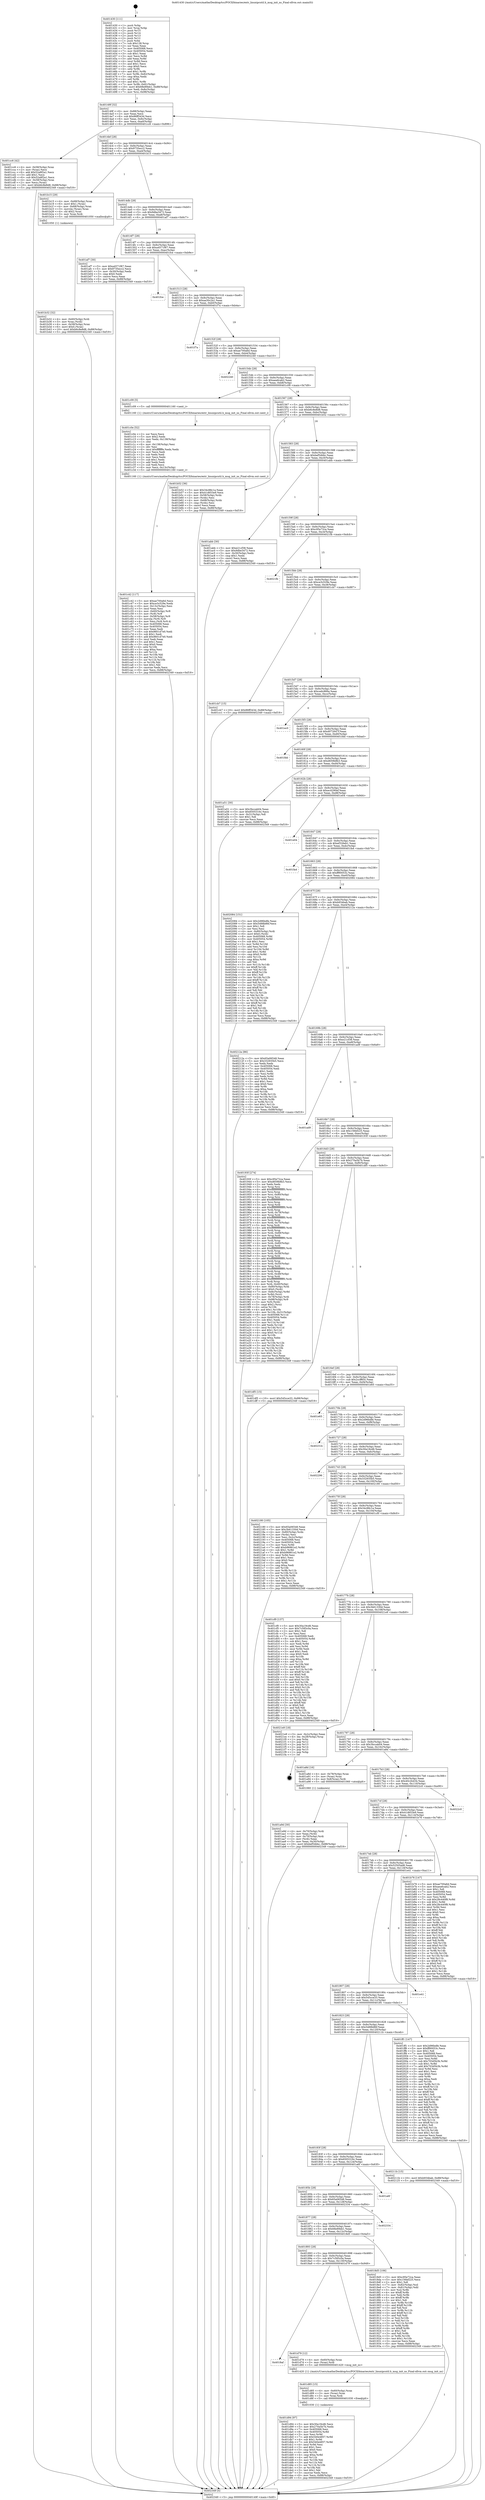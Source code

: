 digraph "0x401430" {
  label = "0x401430 (/mnt/c/Users/mathe/Desktop/tcc/POCII/binaries/extr_linuxipcutil.h_msg_init_ns_Final-ollvm.out::main(0))"
  labelloc = "t"
  node[shape=record]

  Entry [label="",width=0.3,height=0.3,shape=circle,fillcolor=black,style=filled]
  "0x40149f" [label="{
     0x40149f [32]\l
     | [instrs]\l
     &nbsp;&nbsp;0x40149f \<+6\>: mov -0x88(%rbp),%eax\l
     &nbsp;&nbsp;0x4014a5 \<+2\>: mov %eax,%ecx\l
     &nbsp;&nbsp;0x4014a7 \<+6\>: sub $0x86ff343d,%ecx\l
     &nbsp;&nbsp;0x4014ad \<+6\>: mov %eax,-0x9c(%rbp)\l
     &nbsp;&nbsp;0x4014b3 \<+6\>: mov %ecx,-0xa0(%rbp)\l
     &nbsp;&nbsp;0x4014b9 \<+6\>: je 0000000000401cc6 \<main+0x896\>\l
  }"]
  "0x401cc6" [label="{
     0x401cc6 [42]\l
     | [instrs]\l
     &nbsp;&nbsp;0x401cc6 \<+4\>: mov -0x58(%rbp),%rax\l
     &nbsp;&nbsp;0x401cca \<+2\>: mov (%rax),%ecx\l
     &nbsp;&nbsp;0x401ccc \<+6\>: add $0x52a8f2a1,%ecx\l
     &nbsp;&nbsp;0x401cd2 \<+3\>: add $0x1,%ecx\l
     &nbsp;&nbsp;0x401cd5 \<+6\>: sub $0x52a8f2a1,%ecx\l
     &nbsp;&nbsp;0x401cdb \<+4\>: mov -0x58(%rbp),%rax\l
     &nbsp;&nbsp;0x401cdf \<+2\>: mov %ecx,(%rax)\l
     &nbsp;&nbsp;0x401ce1 \<+10\>: movl $0xb6c8e8d8,-0x88(%rbp)\l
     &nbsp;&nbsp;0x401ceb \<+5\>: jmp 0000000000402349 \<main+0xf19\>\l
  }"]
  "0x4014bf" [label="{
     0x4014bf [28]\l
     | [instrs]\l
     &nbsp;&nbsp;0x4014bf \<+5\>: jmp 00000000004014c4 \<main+0x94\>\l
     &nbsp;&nbsp;0x4014c4 \<+6\>: mov -0x9c(%rbp),%eax\l
     &nbsp;&nbsp;0x4014ca \<+5\>: sub $0x9735ecc2,%eax\l
     &nbsp;&nbsp;0x4014cf \<+6\>: mov %eax,-0xa4(%rbp)\l
     &nbsp;&nbsp;0x4014d5 \<+6\>: je 0000000000401b15 \<main+0x6e5\>\l
  }"]
  Exit [label="",width=0.3,height=0.3,shape=circle,fillcolor=black,style=filled,peripheries=2]
  "0x401b15" [label="{
     0x401b15 [29]\l
     | [instrs]\l
     &nbsp;&nbsp;0x401b15 \<+4\>: mov -0x68(%rbp),%rax\l
     &nbsp;&nbsp;0x401b19 \<+6\>: movl $0x1,(%rax)\l
     &nbsp;&nbsp;0x401b1f \<+4\>: mov -0x68(%rbp),%rax\l
     &nbsp;&nbsp;0x401b23 \<+3\>: movslq (%rax),%rax\l
     &nbsp;&nbsp;0x401b26 \<+4\>: shl $0x2,%rax\l
     &nbsp;&nbsp;0x401b2a \<+3\>: mov %rax,%rdi\l
     &nbsp;&nbsp;0x401b2d \<+5\>: call 0000000000401050 \<malloc@plt\>\l
     | [calls]\l
     &nbsp;&nbsp;0x401050 \{1\} (unknown)\l
  }"]
  "0x4014db" [label="{
     0x4014db [28]\l
     | [instrs]\l
     &nbsp;&nbsp;0x4014db \<+5\>: jmp 00000000004014e0 \<main+0xb0\>\l
     &nbsp;&nbsp;0x4014e0 \<+6\>: mov -0x9c(%rbp),%eax\l
     &nbsp;&nbsp;0x4014e6 \<+5\>: sub $0x9dbe3472,%eax\l
     &nbsp;&nbsp;0x4014eb \<+6\>: mov %eax,-0xa8(%rbp)\l
     &nbsp;&nbsp;0x4014f1 \<+6\>: je 0000000000401af7 \<main+0x6c7\>\l
  }"]
  "0x401d94" [label="{
     0x401d94 [97]\l
     | [instrs]\l
     &nbsp;&nbsp;0x401d94 \<+5\>: mov $0x30a19cd6,%ecx\l
     &nbsp;&nbsp;0x401d99 \<+5\>: mov $0x270a5b7b,%edx\l
     &nbsp;&nbsp;0x401d9e \<+7\>: mov 0x405068,%esi\l
     &nbsp;&nbsp;0x401da5 \<+8\>: mov 0x405054,%r8d\l
     &nbsp;&nbsp;0x401dad \<+3\>: mov %esi,%r9d\l
     &nbsp;&nbsp;0x401db0 \<+7\>: add $0x540e4857,%r9d\l
     &nbsp;&nbsp;0x401db7 \<+4\>: sub $0x1,%r9d\l
     &nbsp;&nbsp;0x401dbb \<+7\>: sub $0x540e4857,%r9d\l
     &nbsp;&nbsp;0x401dc2 \<+4\>: imul %r9d,%esi\l
     &nbsp;&nbsp;0x401dc6 \<+3\>: and $0x1,%esi\l
     &nbsp;&nbsp;0x401dc9 \<+3\>: cmp $0x0,%esi\l
     &nbsp;&nbsp;0x401dcc \<+4\>: sete %r10b\l
     &nbsp;&nbsp;0x401dd0 \<+4\>: cmp $0xa,%r8d\l
     &nbsp;&nbsp;0x401dd4 \<+4\>: setl %r11b\l
     &nbsp;&nbsp;0x401dd8 \<+3\>: mov %r10b,%bl\l
     &nbsp;&nbsp;0x401ddb \<+3\>: and %r11b,%bl\l
     &nbsp;&nbsp;0x401dde \<+3\>: xor %r11b,%r10b\l
     &nbsp;&nbsp;0x401de1 \<+3\>: or %r10b,%bl\l
     &nbsp;&nbsp;0x401de4 \<+3\>: test $0x1,%bl\l
     &nbsp;&nbsp;0x401de7 \<+3\>: cmovne %edx,%ecx\l
     &nbsp;&nbsp;0x401dea \<+6\>: mov %ecx,-0x88(%rbp)\l
     &nbsp;&nbsp;0x401df0 \<+5\>: jmp 0000000000402349 \<main+0xf19\>\l
  }"]
  "0x401af7" [label="{
     0x401af7 [30]\l
     | [instrs]\l
     &nbsp;&nbsp;0x401af7 \<+5\>: mov $0xa4571f67,%eax\l
     &nbsp;&nbsp;0x401afc \<+5\>: mov $0x9735ecc2,%ecx\l
     &nbsp;&nbsp;0x401b01 \<+3\>: mov -0x30(%rbp),%edx\l
     &nbsp;&nbsp;0x401b04 \<+3\>: cmp $0x0,%edx\l
     &nbsp;&nbsp;0x401b07 \<+3\>: cmove %ecx,%eax\l
     &nbsp;&nbsp;0x401b0a \<+6\>: mov %eax,-0x88(%rbp)\l
     &nbsp;&nbsp;0x401b10 \<+5\>: jmp 0000000000402349 \<main+0xf19\>\l
  }"]
  "0x4014f7" [label="{
     0x4014f7 [28]\l
     | [instrs]\l
     &nbsp;&nbsp;0x4014f7 \<+5\>: jmp 00000000004014fc \<main+0xcc\>\l
     &nbsp;&nbsp;0x4014fc \<+6\>: mov -0x9c(%rbp),%eax\l
     &nbsp;&nbsp;0x401502 \<+5\>: sub $0xa4571f67,%eax\l
     &nbsp;&nbsp;0x401507 \<+6\>: mov %eax,-0xac(%rbp)\l
     &nbsp;&nbsp;0x40150d \<+6\>: je 0000000000401fce \<main+0xb9e\>\l
  }"]
  "0x401d85" [label="{
     0x401d85 [15]\l
     | [instrs]\l
     &nbsp;&nbsp;0x401d85 \<+4\>: mov -0x60(%rbp),%rax\l
     &nbsp;&nbsp;0x401d89 \<+3\>: mov (%rax),%rax\l
     &nbsp;&nbsp;0x401d8c \<+3\>: mov %rax,%rdi\l
     &nbsp;&nbsp;0x401d8f \<+5\>: call 0000000000401030 \<free@plt\>\l
     | [calls]\l
     &nbsp;&nbsp;0x401030 \{1\} (unknown)\l
  }"]
  "0x401fce" [label="{
     0x401fce\l
  }", style=dashed]
  "0x401513" [label="{
     0x401513 [28]\l
     | [instrs]\l
     &nbsp;&nbsp;0x401513 \<+5\>: jmp 0000000000401518 \<main+0xe8\>\l
     &nbsp;&nbsp;0x401518 \<+6\>: mov -0x9c(%rbp),%eax\l
     &nbsp;&nbsp;0x40151e \<+5\>: sub $0xaa30c2a1,%eax\l
     &nbsp;&nbsp;0x401523 \<+6\>: mov %eax,-0xb0(%rbp)\l
     &nbsp;&nbsp;0x401529 \<+6\>: je 0000000000401f7a \<main+0xb4a\>\l
  }"]
  "0x4018af" [label="{
     0x4018af\l
  }", style=dashed]
  "0x401f7a" [label="{
     0x401f7a\l
  }", style=dashed]
  "0x40152f" [label="{
     0x40152f [28]\l
     | [instrs]\l
     &nbsp;&nbsp;0x40152f \<+5\>: jmp 0000000000401534 \<main+0x104\>\l
     &nbsp;&nbsp;0x401534 \<+6\>: mov -0x9c(%rbp),%eax\l
     &nbsp;&nbsp;0x40153a \<+5\>: sub $0xae700a6d,%eax\l
     &nbsp;&nbsp;0x40153f \<+6\>: mov %eax,-0xb4(%rbp)\l
     &nbsp;&nbsp;0x401545 \<+6\>: je 0000000000402240 \<main+0xe10\>\l
  }"]
  "0x401d79" [label="{
     0x401d79 [12]\l
     | [instrs]\l
     &nbsp;&nbsp;0x401d79 \<+4\>: mov -0x60(%rbp),%rax\l
     &nbsp;&nbsp;0x401d7d \<+3\>: mov (%rax),%rdi\l
     &nbsp;&nbsp;0x401d80 \<+5\>: call 0000000000401420 \<msg_init_ns\>\l
     | [calls]\l
     &nbsp;&nbsp;0x401420 \{1\} (/mnt/c/Users/mathe/Desktop/tcc/POCII/binaries/extr_linuxipcutil.h_msg_init_ns_Final-ollvm.out::msg_init_ns)\l
  }"]
  "0x402240" [label="{
     0x402240\l
  }", style=dashed]
  "0x40154b" [label="{
     0x40154b [28]\l
     | [instrs]\l
     &nbsp;&nbsp;0x40154b \<+5\>: jmp 0000000000401550 \<main+0x120\>\l
     &nbsp;&nbsp;0x401550 \<+6\>: mov -0x9c(%rbp),%eax\l
     &nbsp;&nbsp;0x401556 \<+5\>: sub $0xaea6cab2,%eax\l
     &nbsp;&nbsp;0x40155b \<+6\>: mov %eax,-0xb8(%rbp)\l
     &nbsp;&nbsp;0x401561 \<+6\>: je 0000000000401c09 \<main+0x7d9\>\l
  }"]
  "0x401c42" [label="{
     0x401c42 [117]\l
     | [instrs]\l
     &nbsp;&nbsp;0x401c42 \<+5\>: mov $0xae700a6d,%ecx\l
     &nbsp;&nbsp;0x401c47 \<+5\>: mov $0xce3c529e,%edx\l
     &nbsp;&nbsp;0x401c4c \<+6\>: mov -0x13c(%rbp),%esi\l
     &nbsp;&nbsp;0x401c52 \<+3\>: imul %eax,%esi\l
     &nbsp;&nbsp;0x401c55 \<+4\>: mov -0x60(%rbp),%r8\l
     &nbsp;&nbsp;0x401c59 \<+3\>: mov (%r8),%r8\l
     &nbsp;&nbsp;0x401c5c \<+4\>: mov -0x58(%rbp),%r9\l
     &nbsp;&nbsp;0x401c60 \<+3\>: movslq (%r9),%r9\l
     &nbsp;&nbsp;0x401c63 \<+4\>: mov %esi,(%r8,%r9,4)\l
     &nbsp;&nbsp;0x401c67 \<+7\>: mov 0x405068,%eax\l
     &nbsp;&nbsp;0x401c6e \<+7\>: mov 0x405054,%esi\l
     &nbsp;&nbsp;0x401c75 \<+2\>: mov %eax,%edi\l
     &nbsp;&nbsp;0x401c77 \<+6\>: sub $0x9601d7e0,%edi\l
     &nbsp;&nbsp;0x401c7d \<+3\>: sub $0x1,%edi\l
     &nbsp;&nbsp;0x401c80 \<+6\>: add $0x9601d7e0,%edi\l
     &nbsp;&nbsp;0x401c86 \<+3\>: imul %edi,%eax\l
     &nbsp;&nbsp;0x401c89 \<+3\>: and $0x1,%eax\l
     &nbsp;&nbsp;0x401c8c \<+3\>: cmp $0x0,%eax\l
     &nbsp;&nbsp;0x401c8f \<+4\>: sete %r10b\l
     &nbsp;&nbsp;0x401c93 \<+3\>: cmp $0xa,%esi\l
     &nbsp;&nbsp;0x401c96 \<+4\>: setl %r11b\l
     &nbsp;&nbsp;0x401c9a \<+3\>: mov %r10b,%bl\l
     &nbsp;&nbsp;0x401c9d \<+3\>: and %r11b,%bl\l
     &nbsp;&nbsp;0x401ca0 \<+3\>: xor %r11b,%r10b\l
     &nbsp;&nbsp;0x401ca3 \<+3\>: or %r10b,%bl\l
     &nbsp;&nbsp;0x401ca6 \<+3\>: test $0x1,%bl\l
     &nbsp;&nbsp;0x401ca9 \<+3\>: cmovne %edx,%ecx\l
     &nbsp;&nbsp;0x401cac \<+6\>: mov %ecx,-0x88(%rbp)\l
     &nbsp;&nbsp;0x401cb2 \<+5\>: jmp 0000000000402349 \<main+0xf19\>\l
  }"]
  "0x401c09" [label="{
     0x401c09 [5]\l
     | [instrs]\l
     &nbsp;&nbsp;0x401c09 \<+5\>: call 0000000000401160 \<next_i\>\l
     | [calls]\l
     &nbsp;&nbsp;0x401160 \{1\} (/mnt/c/Users/mathe/Desktop/tcc/POCII/binaries/extr_linuxipcutil.h_msg_init_ns_Final-ollvm.out::next_i)\l
  }"]
  "0x401567" [label="{
     0x401567 [28]\l
     | [instrs]\l
     &nbsp;&nbsp;0x401567 \<+5\>: jmp 000000000040156c \<main+0x13c\>\l
     &nbsp;&nbsp;0x40156c \<+6\>: mov -0x9c(%rbp),%eax\l
     &nbsp;&nbsp;0x401572 \<+5\>: sub $0xb6c8e8d8,%eax\l
     &nbsp;&nbsp;0x401577 \<+6\>: mov %eax,-0xbc(%rbp)\l
     &nbsp;&nbsp;0x40157d \<+6\>: je 0000000000401b52 \<main+0x722\>\l
  }"]
  "0x401c0e" [label="{
     0x401c0e [52]\l
     | [instrs]\l
     &nbsp;&nbsp;0x401c0e \<+2\>: xor %ecx,%ecx\l
     &nbsp;&nbsp;0x401c10 \<+5\>: mov $0x2,%edx\l
     &nbsp;&nbsp;0x401c15 \<+6\>: mov %edx,-0x138(%rbp)\l
     &nbsp;&nbsp;0x401c1b \<+1\>: cltd\l
     &nbsp;&nbsp;0x401c1c \<+6\>: mov -0x138(%rbp),%esi\l
     &nbsp;&nbsp;0x401c22 \<+2\>: idiv %esi\l
     &nbsp;&nbsp;0x401c24 \<+6\>: imul $0xfffffffe,%edx,%edx\l
     &nbsp;&nbsp;0x401c2a \<+2\>: mov %ecx,%edi\l
     &nbsp;&nbsp;0x401c2c \<+2\>: sub %edx,%edi\l
     &nbsp;&nbsp;0x401c2e \<+2\>: mov %ecx,%edx\l
     &nbsp;&nbsp;0x401c30 \<+3\>: sub $0x1,%edx\l
     &nbsp;&nbsp;0x401c33 \<+2\>: add %edx,%edi\l
     &nbsp;&nbsp;0x401c35 \<+2\>: sub %edi,%ecx\l
     &nbsp;&nbsp;0x401c37 \<+6\>: mov %ecx,-0x13c(%rbp)\l
     &nbsp;&nbsp;0x401c3d \<+5\>: call 0000000000401160 \<next_i\>\l
     | [calls]\l
     &nbsp;&nbsp;0x401160 \{1\} (/mnt/c/Users/mathe/Desktop/tcc/POCII/binaries/extr_linuxipcutil.h_msg_init_ns_Final-ollvm.out::next_i)\l
  }"]
  "0x401b52" [label="{
     0x401b52 [36]\l
     | [instrs]\l
     &nbsp;&nbsp;0x401b52 \<+5\>: mov $0x34c88c1a,%eax\l
     &nbsp;&nbsp;0x401b57 \<+5\>: mov $0x41d653e9,%ecx\l
     &nbsp;&nbsp;0x401b5c \<+4\>: mov -0x58(%rbp),%rdx\l
     &nbsp;&nbsp;0x401b60 \<+2\>: mov (%rdx),%esi\l
     &nbsp;&nbsp;0x401b62 \<+4\>: mov -0x68(%rbp),%rdx\l
     &nbsp;&nbsp;0x401b66 \<+2\>: cmp (%rdx),%esi\l
     &nbsp;&nbsp;0x401b68 \<+3\>: cmovl %ecx,%eax\l
     &nbsp;&nbsp;0x401b6b \<+6\>: mov %eax,-0x88(%rbp)\l
     &nbsp;&nbsp;0x401b71 \<+5\>: jmp 0000000000402349 \<main+0xf19\>\l
  }"]
  "0x401583" [label="{
     0x401583 [28]\l
     | [instrs]\l
     &nbsp;&nbsp;0x401583 \<+5\>: jmp 0000000000401588 \<main+0x158\>\l
     &nbsp;&nbsp;0x401588 \<+6\>: mov -0x9c(%rbp),%eax\l
     &nbsp;&nbsp;0x40158e \<+5\>: sub $0xbef54bbc,%eax\l
     &nbsp;&nbsp;0x401593 \<+6\>: mov %eax,-0xc0(%rbp)\l
     &nbsp;&nbsp;0x401599 \<+6\>: je 0000000000401abb \<main+0x68b\>\l
  }"]
  "0x401b32" [label="{
     0x401b32 [32]\l
     | [instrs]\l
     &nbsp;&nbsp;0x401b32 \<+4\>: mov -0x60(%rbp),%rdi\l
     &nbsp;&nbsp;0x401b36 \<+3\>: mov %rax,(%rdi)\l
     &nbsp;&nbsp;0x401b39 \<+4\>: mov -0x58(%rbp),%rax\l
     &nbsp;&nbsp;0x401b3d \<+6\>: movl $0x0,(%rax)\l
     &nbsp;&nbsp;0x401b43 \<+10\>: movl $0xb6c8e8d8,-0x88(%rbp)\l
     &nbsp;&nbsp;0x401b4d \<+5\>: jmp 0000000000402349 \<main+0xf19\>\l
  }"]
  "0x401abb" [label="{
     0x401abb [30]\l
     | [instrs]\l
     &nbsp;&nbsp;0x401abb \<+5\>: mov $0xe21cf38,%eax\l
     &nbsp;&nbsp;0x401ac0 \<+5\>: mov $0x9dbe3472,%ecx\l
     &nbsp;&nbsp;0x401ac5 \<+3\>: mov -0x30(%rbp),%edx\l
     &nbsp;&nbsp;0x401ac8 \<+3\>: cmp $0x1,%edx\l
     &nbsp;&nbsp;0x401acb \<+3\>: cmovl %ecx,%eax\l
     &nbsp;&nbsp;0x401ace \<+6\>: mov %eax,-0x88(%rbp)\l
     &nbsp;&nbsp;0x401ad4 \<+5\>: jmp 0000000000402349 \<main+0xf19\>\l
  }"]
  "0x40159f" [label="{
     0x40159f [28]\l
     | [instrs]\l
     &nbsp;&nbsp;0x40159f \<+5\>: jmp 00000000004015a4 \<main+0x174\>\l
     &nbsp;&nbsp;0x4015a4 \<+6\>: mov -0x9c(%rbp),%eax\l
     &nbsp;&nbsp;0x4015aa \<+5\>: sub $0xc95e72ca,%eax\l
     &nbsp;&nbsp;0x4015af \<+6\>: mov %eax,-0xc4(%rbp)\l
     &nbsp;&nbsp;0x4015b5 \<+6\>: je 00000000004021fb \<main+0xdcb\>\l
  }"]
  "0x401a9d" [label="{
     0x401a9d [30]\l
     | [instrs]\l
     &nbsp;&nbsp;0x401a9d \<+4\>: mov -0x70(%rbp),%rdi\l
     &nbsp;&nbsp;0x401aa1 \<+2\>: mov %eax,(%rdi)\l
     &nbsp;&nbsp;0x401aa3 \<+4\>: mov -0x70(%rbp),%rdi\l
     &nbsp;&nbsp;0x401aa7 \<+2\>: mov (%rdi),%eax\l
     &nbsp;&nbsp;0x401aa9 \<+3\>: mov %eax,-0x30(%rbp)\l
     &nbsp;&nbsp;0x401aac \<+10\>: movl $0xbef54bbc,-0x88(%rbp)\l
     &nbsp;&nbsp;0x401ab6 \<+5\>: jmp 0000000000402349 \<main+0xf19\>\l
  }"]
  "0x4021fb" [label="{
     0x4021fb\l
  }", style=dashed]
  "0x4015bb" [label="{
     0x4015bb [28]\l
     | [instrs]\l
     &nbsp;&nbsp;0x4015bb \<+5\>: jmp 00000000004015c0 \<main+0x190\>\l
     &nbsp;&nbsp;0x4015c0 \<+6\>: mov -0x9c(%rbp),%eax\l
     &nbsp;&nbsp;0x4015c6 \<+5\>: sub $0xce3c529e,%eax\l
     &nbsp;&nbsp;0x4015cb \<+6\>: mov %eax,-0xc8(%rbp)\l
     &nbsp;&nbsp;0x4015d1 \<+6\>: je 0000000000401cb7 \<main+0x887\>\l
  }"]
  "0x401430" [label="{
     0x401430 [111]\l
     | [instrs]\l
     &nbsp;&nbsp;0x401430 \<+1\>: push %rbp\l
     &nbsp;&nbsp;0x401431 \<+3\>: mov %rsp,%rbp\l
     &nbsp;&nbsp;0x401434 \<+2\>: push %r15\l
     &nbsp;&nbsp;0x401436 \<+2\>: push %r14\l
     &nbsp;&nbsp;0x401438 \<+2\>: push %r13\l
     &nbsp;&nbsp;0x40143a \<+2\>: push %r12\l
     &nbsp;&nbsp;0x40143c \<+1\>: push %rbx\l
     &nbsp;&nbsp;0x40143d \<+7\>: sub $0x138,%rsp\l
     &nbsp;&nbsp;0x401444 \<+2\>: xor %eax,%eax\l
     &nbsp;&nbsp;0x401446 \<+7\>: mov 0x405068,%ecx\l
     &nbsp;&nbsp;0x40144d \<+7\>: mov 0x405054,%edx\l
     &nbsp;&nbsp;0x401454 \<+3\>: sub $0x1,%eax\l
     &nbsp;&nbsp;0x401457 \<+3\>: mov %ecx,%r8d\l
     &nbsp;&nbsp;0x40145a \<+3\>: add %eax,%r8d\l
     &nbsp;&nbsp;0x40145d \<+4\>: imul %r8d,%ecx\l
     &nbsp;&nbsp;0x401461 \<+3\>: and $0x1,%ecx\l
     &nbsp;&nbsp;0x401464 \<+3\>: cmp $0x0,%ecx\l
     &nbsp;&nbsp;0x401467 \<+4\>: sete %r9b\l
     &nbsp;&nbsp;0x40146b \<+4\>: and $0x1,%r9b\l
     &nbsp;&nbsp;0x40146f \<+7\>: mov %r9b,-0x82(%rbp)\l
     &nbsp;&nbsp;0x401476 \<+3\>: cmp $0xa,%edx\l
     &nbsp;&nbsp;0x401479 \<+4\>: setl %r9b\l
     &nbsp;&nbsp;0x40147d \<+4\>: and $0x1,%r9b\l
     &nbsp;&nbsp;0x401481 \<+7\>: mov %r9b,-0x81(%rbp)\l
     &nbsp;&nbsp;0x401488 \<+10\>: movl $0x68e89eb1,-0x88(%rbp)\l
     &nbsp;&nbsp;0x401492 \<+6\>: mov %edi,-0x8c(%rbp)\l
     &nbsp;&nbsp;0x401498 \<+7\>: mov %rsi,-0x98(%rbp)\l
  }"]
  "0x401cb7" [label="{
     0x401cb7 [15]\l
     | [instrs]\l
     &nbsp;&nbsp;0x401cb7 \<+10\>: movl $0x86ff343d,-0x88(%rbp)\l
     &nbsp;&nbsp;0x401cc1 \<+5\>: jmp 0000000000402349 \<main+0xf19\>\l
  }"]
  "0x4015d7" [label="{
     0x4015d7 [28]\l
     | [instrs]\l
     &nbsp;&nbsp;0x4015d7 \<+5\>: jmp 00000000004015dc \<main+0x1ac\>\l
     &nbsp;&nbsp;0x4015dc \<+6\>: mov -0x9c(%rbp),%eax\l
     &nbsp;&nbsp;0x4015e2 \<+5\>: sub $0xcedc866a,%eax\l
     &nbsp;&nbsp;0x4015e7 \<+6\>: mov %eax,-0xcc(%rbp)\l
     &nbsp;&nbsp;0x4015ed \<+6\>: je 0000000000401ec0 \<main+0xa90\>\l
  }"]
  "0x402349" [label="{
     0x402349 [5]\l
     | [instrs]\l
     &nbsp;&nbsp;0x402349 \<+5\>: jmp 000000000040149f \<main+0x6f\>\l
  }"]
  "0x401ec0" [label="{
     0x401ec0\l
  }", style=dashed]
  "0x4015f3" [label="{
     0x4015f3 [28]\l
     | [instrs]\l
     &nbsp;&nbsp;0x4015f3 \<+5\>: jmp 00000000004015f8 \<main+0x1c8\>\l
     &nbsp;&nbsp;0x4015f8 \<+6\>: mov -0x9c(%rbp),%eax\l
     &nbsp;&nbsp;0x4015fe \<+5\>: sub $0xd072647f,%eax\l
     &nbsp;&nbsp;0x401603 \<+6\>: mov %eax,-0xd0(%rbp)\l
     &nbsp;&nbsp;0x401609 \<+6\>: je 0000000000401fdd \<main+0xbad\>\l
  }"]
  "0x401893" [label="{
     0x401893 [28]\l
     | [instrs]\l
     &nbsp;&nbsp;0x401893 \<+5\>: jmp 0000000000401898 \<main+0x468\>\l
     &nbsp;&nbsp;0x401898 \<+6\>: mov -0x9c(%rbp),%eax\l
     &nbsp;&nbsp;0x40189e \<+5\>: sub $0x7c585c0a,%eax\l
     &nbsp;&nbsp;0x4018a3 \<+6\>: mov %eax,-0x130(%rbp)\l
     &nbsp;&nbsp;0x4018a9 \<+6\>: je 0000000000401d79 \<main+0x949\>\l
  }"]
  "0x401fdd" [label="{
     0x401fdd\l
  }", style=dashed]
  "0x40160f" [label="{
     0x40160f [28]\l
     | [instrs]\l
     &nbsp;&nbsp;0x40160f \<+5\>: jmp 0000000000401614 \<main+0x1e4\>\l
     &nbsp;&nbsp;0x401614 \<+6\>: mov -0x9c(%rbp),%eax\l
     &nbsp;&nbsp;0x40161a \<+5\>: sub $0xd659b8b3,%eax\l
     &nbsp;&nbsp;0x40161f \<+6\>: mov %eax,-0xd4(%rbp)\l
     &nbsp;&nbsp;0x401625 \<+6\>: je 0000000000401a51 \<main+0x621\>\l
  }"]
  "0x4018d5" [label="{
     0x4018d5 [106]\l
     | [instrs]\l
     &nbsp;&nbsp;0x4018d5 \<+5\>: mov $0xc95e72ca,%eax\l
     &nbsp;&nbsp;0x4018da \<+5\>: mov $0x156bf225,%ecx\l
     &nbsp;&nbsp;0x4018df \<+2\>: mov $0x1,%dl\l
     &nbsp;&nbsp;0x4018e1 \<+7\>: mov -0x82(%rbp),%sil\l
     &nbsp;&nbsp;0x4018e8 \<+7\>: mov -0x81(%rbp),%dil\l
     &nbsp;&nbsp;0x4018ef \<+3\>: mov %sil,%r8b\l
     &nbsp;&nbsp;0x4018f2 \<+4\>: xor $0xff,%r8b\l
     &nbsp;&nbsp;0x4018f6 \<+3\>: mov %dil,%r9b\l
     &nbsp;&nbsp;0x4018f9 \<+4\>: xor $0xff,%r9b\l
     &nbsp;&nbsp;0x4018fd \<+3\>: xor $0x1,%dl\l
     &nbsp;&nbsp;0x401900 \<+3\>: mov %r8b,%r10b\l
     &nbsp;&nbsp;0x401903 \<+4\>: and $0xff,%r10b\l
     &nbsp;&nbsp;0x401907 \<+3\>: and %dl,%sil\l
     &nbsp;&nbsp;0x40190a \<+3\>: mov %r9b,%r11b\l
     &nbsp;&nbsp;0x40190d \<+4\>: and $0xff,%r11b\l
     &nbsp;&nbsp;0x401911 \<+3\>: and %dl,%dil\l
     &nbsp;&nbsp;0x401914 \<+3\>: or %sil,%r10b\l
     &nbsp;&nbsp;0x401917 \<+3\>: or %dil,%r11b\l
     &nbsp;&nbsp;0x40191a \<+3\>: xor %r11b,%r10b\l
     &nbsp;&nbsp;0x40191d \<+3\>: or %r9b,%r8b\l
     &nbsp;&nbsp;0x401920 \<+4\>: xor $0xff,%r8b\l
     &nbsp;&nbsp;0x401924 \<+3\>: or $0x1,%dl\l
     &nbsp;&nbsp;0x401927 \<+3\>: and %dl,%r8b\l
     &nbsp;&nbsp;0x40192a \<+3\>: or %r8b,%r10b\l
     &nbsp;&nbsp;0x40192d \<+4\>: test $0x1,%r10b\l
     &nbsp;&nbsp;0x401931 \<+3\>: cmovne %ecx,%eax\l
     &nbsp;&nbsp;0x401934 \<+6\>: mov %eax,-0x88(%rbp)\l
     &nbsp;&nbsp;0x40193a \<+5\>: jmp 0000000000402349 \<main+0xf19\>\l
  }"]
  "0x401a51" [label="{
     0x401a51 [30]\l
     | [instrs]\l
     &nbsp;&nbsp;0x401a51 \<+5\>: mov $0x3bccab04,%eax\l
     &nbsp;&nbsp;0x401a56 \<+5\>: mov $0x6505316c,%ecx\l
     &nbsp;&nbsp;0x401a5b \<+3\>: mov -0x31(%rbp),%dl\l
     &nbsp;&nbsp;0x401a5e \<+3\>: test $0x1,%dl\l
     &nbsp;&nbsp;0x401a61 \<+3\>: cmovne %ecx,%eax\l
     &nbsp;&nbsp;0x401a64 \<+6\>: mov %eax,-0x88(%rbp)\l
     &nbsp;&nbsp;0x401a6a \<+5\>: jmp 0000000000402349 \<main+0xf19\>\l
  }"]
  "0x40162b" [label="{
     0x40162b [28]\l
     | [instrs]\l
     &nbsp;&nbsp;0x40162b \<+5\>: jmp 0000000000401630 \<main+0x200\>\l
     &nbsp;&nbsp;0x401630 \<+6\>: mov -0x9c(%rbp),%eax\l
     &nbsp;&nbsp;0x401636 \<+5\>: sub $0xec4290ef,%eax\l
     &nbsp;&nbsp;0x40163b \<+6\>: mov %eax,-0xd8(%rbp)\l
     &nbsp;&nbsp;0x401641 \<+6\>: je 0000000000401e04 \<main+0x9d4\>\l
  }"]
  "0x401877" [label="{
     0x401877 [28]\l
     | [instrs]\l
     &nbsp;&nbsp;0x401877 \<+5\>: jmp 000000000040187c \<main+0x44c\>\l
     &nbsp;&nbsp;0x40187c \<+6\>: mov -0x9c(%rbp),%eax\l
     &nbsp;&nbsp;0x401882 \<+5\>: sub $0x68e89eb1,%eax\l
     &nbsp;&nbsp;0x401887 \<+6\>: mov %eax,-0x12c(%rbp)\l
     &nbsp;&nbsp;0x40188d \<+6\>: je 00000000004018d5 \<main+0x4a5\>\l
  }"]
  "0x401e04" [label="{
     0x401e04\l
  }", style=dashed]
  "0x401647" [label="{
     0x401647 [28]\l
     | [instrs]\l
     &nbsp;&nbsp;0x401647 \<+5\>: jmp 000000000040164c \<main+0x21c\>\l
     &nbsp;&nbsp;0x40164c \<+6\>: mov -0x9c(%rbp),%eax\l
     &nbsp;&nbsp;0x401652 \<+5\>: sub $0xef326eb1,%eax\l
     &nbsp;&nbsp;0x401657 \<+6\>: mov %eax,-0xdc(%rbp)\l
     &nbsp;&nbsp;0x40165d \<+6\>: je 0000000000401fa4 \<main+0xb74\>\l
  }"]
  "0x402334" [label="{
     0x402334\l
  }", style=dashed]
  "0x401fa4" [label="{
     0x401fa4\l
  }", style=dashed]
  "0x401663" [label="{
     0x401663 [28]\l
     | [instrs]\l
     &nbsp;&nbsp;0x401663 \<+5\>: jmp 0000000000401668 \<main+0x238\>\l
     &nbsp;&nbsp;0x401668 \<+6\>: mov -0x9c(%rbp),%eax\l
     &nbsp;&nbsp;0x40166e \<+5\>: sub $0xff90053c,%eax\l
     &nbsp;&nbsp;0x401673 \<+6\>: mov %eax,-0xe0(%rbp)\l
     &nbsp;&nbsp;0x401679 \<+6\>: je 0000000000402084 \<main+0xc54\>\l
  }"]
  "0x40185b" [label="{
     0x40185b [28]\l
     | [instrs]\l
     &nbsp;&nbsp;0x40185b \<+5\>: jmp 0000000000401860 \<main+0x430\>\l
     &nbsp;&nbsp;0x401860 \<+6\>: mov -0x9c(%rbp),%eax\l
     &nbsp;&nbsp;0x401866 \<+5\>: sub $0x65a06548,%eax\l
     &nbsp;&nbsp;0x40186b \<+6\>: mov %eax,-0x128(%rbp)\l
     &nbsp;&nbsp;0x401871 \<+6\>: je 0000000000402334 \<main+0xf04\>\l
  }"]
  "0x402084" [label="{
     0x402084 [151]\l
     | [instrs]\l
     &nbsp;&nbsp;0x402084 \<+5\>: mov $0x2d96bdfe,%eax\l
     &nbsp;&nbsp;0x402089 \<+5\>: mov $0x5488b86f,%ecx\l
     &nbsp;&nbsp;0x40208e \<+2\>: mov $0x1,%dl\l
     &nbsp;&nbsp;0x402090 \<+2\>: xor %esi,%esi\l
     &nbsp;&nbsp;0x402092 \<+4\>: mov -0x80(%rbp),%rdi\l
     &nbsp;&nbsp;0x402096 \<+6\>: movl $0x0,(%rdi)\l
     &nbsp;&nbsp;0x40209c \<+8\>: mov 0x405068,%r8d\l
     &nbsp;&nbsp;0x4020a4 \<+8\>: mov 0x405054,%r9d\l
     &nbsp;&nbsp;0x4020ac \<+3\>: sub $0x1,%esi\l
     &nbsp;&nbsp;0x4020af \<+3\>: mov %r8d,%r10d\l
     &nbsp;&nbsp;0x4020b2 \<+3\>: add %esi,%r10d\l
     &nbsp;&nbsp;0x4020b5 \<+4\>: imul %r10d,%r8d\l
     &nbsp;&nbsp;0x4020b9 \<+4\>: and $0x1,%r8d\l
     &nbsp;&nbsp;0x4020bd \<+4\>: cmp $0x0,%r8d\l
     &nbsp;&nbsp;0x4020c1 \<+4\>: sete %r11b\l
     &nbsp;&nbsp;0x4020c5 \<+4\>: cmp $0xa,%r9d\l
     &nbsp;&nbsp;0x4020c9 \<+3\>: setl %bl\l
     &nbsp;&nbsp;0x4020cc \<+3\>: mov %r11b,%r14b\l
     &nbsp;&nbsp;0x4020cf \<+4\>: xor $0xff,%r14b\l
     &nbsp;&nbsp;0x4020d3 \<+3\>: mov %bl,%r15b\l
     &nbsp;&nbsp;0x4020d6 \<+4\>: xor $0xff,%r15b\l
     &nbsp;&nbsp;0x4020da \<+3\>: xor $0x1,%dl\l
     &nbsp;&nbsp;0x4020dd \<+3\>: mov %r14b,%r12b\l
     &nbsp;&nbsp;0x4020e0 \<+4\>: and $0xff,%r12b\l
     &nbsp;&nbsp;0x4020e4 \<+3\>: and %dl,%r11b\l
     &nbsp;&nbsp;0x4020e7 \<+3\>: mov %r15b,%r13b\l
     &nbsp;&nbsp;0x4020ea \<+4\>: and $0xff,%r13b\l
     &nbsp;&nbsp;0x4020ee \<+2\>: and %dl,%bl\l
     &nbsp;&nbsp;0x4020f0 \<+3\>: or %r11b,%r12b\l
     &nbsp;&nbsp;0x4020f3 \<+3\>: or %bl,%r13b\l
     &nbsp;&nbsp;0x4020f6 \<+3\>: xor %r13b,%r12b\l
     &nbsp;&nbsp;0x4020f9 \<+3\>: or %r15b,%r14b\l
     &nbsp;&nbsp;0x4020fc \<+4\>: xor $0xff,%r14b\l
     &nbsp;&nbsp;0x402100 \<+3\>: or $0x1,%dl\l
     &nbsp;&nbsp;0x402103 \<+3\>: and %dl,%r14b\l
     &nbsp;&nbsp;0x402106 \<+3\>: or %r14b,%r12b\l
     &nbsp;&nbsp;0x402109 \<+4\>: test $0x1,%r12b\l
     &nbsp;&nbsp;0x40210d \<+3\>: cmovne %ecx,%eax\l
     &nbsp;&nbsp;0x402110 \<+6\>: mov %eax,-0x88(%rbp)\l
     &nbsp;&nbsp;0x402116 \<+5\>: jmp 0000000000402349 \<main+0xf19\>\l
  }"]
  "0x40167f" [label="{
     0x40167f [28]\l
     | [instrs]\l
     &nbsp;&nbsp;0x40167f \<+5\>: jmp 0000000000401684 \<main+0x254\>\l
     &nbsp;&nbsp;0x401684 \<+6\>: mov -0x9c(%rbp),%eax\l
     &nbsp;&nbsp;0x40168a \<+5\>: sub $0xb934bab,%eax\l
     &nbsp;&nbsp;0x40168f \<+6\>: mov %eax,-0xe4(%rbp)\l
     &nbsp;&nbsp;0x401695 \<+6\>: je 000000000040212a \<main+0xcfa\>\l
  }"]
  "0x401a6f" [label="{
     0x401a6f\l
  }", style=dashed]
  "0x40212a" [label="{
     0x40212a [86]\l
     | [instrs]\l
     &nbsp;&nbsp;0x40212a \<+5\>: mov $0x65a06548,%eax\l
     &nbsp;&nbsp;0x40212f \<+5\>: mov $0x332935b5,%ecx\l
     &nbsp;&nbsp;0x402134 \<+2\>: xor %edx,%edx\l
     &nbsp;&nbsp;0x402136 \<+7\>: mov 0x405068,%esi\l
     &nbsp;&nbsp;0x40213d \<+7\>: mov 0x405054,%edi\l
     &nbsp;&nbsp;0x402144 \<+3\>: sub $0x1,%edx\l
     &nbsp;&nbsp;0x402147 \<+3\>: mov %esi,%r8d\l
     &nbsp;&nbsp;0x40214a \<+3\>: add %edx,%r8d\l
     &nbsp;&nbsp;0x40214d \<+4\>: imul %r8d,%esi\l
     &nbsp;&nbsp;0x402151 \<+3\>: and $0x1,%esi\l
     &nbsp;&nbsp;0x402154 \<+3\>: cmp $0x0,%esi\l
     &nbsp;&nbsp;0x402157 \<+4\>: sete %r9b\l
     &nbsp;&nbsp;0x40215b \<+3\>: cmp $0xa,%edi\l
     &nbsp;&nbsp;0x40215e \<+4\>: setl %r10b\l
     &nbsp;&nbsp;0x402162 \<+3\>: mov %r9b,%r11b\l
     &nbsp;&nbsp;0x402165 \<+3\>: and %r10b,%r11b\l
     &nbsp;&nbsp;0x402168 \<+3\>: xor %r10b,%r9b\l
     &nbsp;&nbsp;0x40216b \<+3\>: or %r9b,%r11b\l
     &nbsp;&nbsp;0x40216e \<+4\>: test $0x1,%r11b\l
     &nbsp;&nbsp;0x402172 \<+3\>: cmovne %ecx,%eax\l
     &nbsp;&nbsp;0x402175 \<+6\>: mov %eax,-0x88(%rbp)\l
     &nbsp;&nbsp;0x40217b \<+5\>: jmp 0000000000402349 \<main+0xf19\>\l
  }"]
  "0x40169b" [label="{
     0x40169b [28]\l
     | [instrs]\l
     &nbsp;&nbsp;0x40169b \<+5\>: jmp 00000000004016a0 \<main+0x270\>\l
     &nbsp;&nbsp;0x4016a0 \<+6\>: mov -0x9c(%rbp),%eax\l
     &nbsp;&nbsp;0x4016a6 \<+5\>: sub $0xe21cf38,%eax\l
     &nbsp;&nbsp;0x4016ab \<+6\>: mov %eax,-0xe8(%rbp)\l
     &nbsp;&nbsp;0x4016b1 \<+6\>: je 0000000000401ad9 \<main+0x6a9\>\l
  }"]
  "0x40183f" [label="{
     0x40183f [28]\l
     | [instrs]\l
     &nbsp;&nbsp;0x40183f \<+5\>: jmp 0000000000401844 \<main+0x414\>\l
     &nbsp;&nbsp;0x401844 \<+6\>: mov -0x9c(%rbp),%eax\l
     &nbsp;&nbsp;0x40184a \<+5\>: sub $0x6505316c,%eax\l
     &nbsp;&nbsp;0x40184f \<+6\>: mov %eax,-0x124(%rbp)\l
     &nbsp;&nbsp;0x401855 \<+6\>: je 0000000000401a6f \<main+0x63f\>\l
  }"]
  "0x401ad9" [label="{
     0x401ad9\l
  }", style=dashed]
  "0x4016b7" [label="{
     0x4016b7 [28]\l
     | [instrs]\l
     &nbsp;&nbsp;0x4016b7 \<+5\>: jmp 00000000004016bc \<main+0x28c\>\l
     &nbsp;&nbsp;0x4016bc \<+6\>: mov -0x9c(%rbp),%eax\l
     &nbsp;&nbsp;0x4016c2 \<+5\>: sub $0x156bf225,%eax\l
     &nbsp;&nbsp;0x4016c7 \<+6\>: mov %eax,-0xec(%rbp)\l
     &nbsp;&nbsp;0x4016cd \<+6\>: je 000000000040193f \<main+0x50f\>\l
  }"]
  "0x40211b" [label="{
     0x40211b [15]\l
     | [instrs]\l
     &nbsp;&nbsp;0x40211b \<+10\>: movl $0xb934bab,-0x88(%rbp)\l
     &nbsp;&nbsp;0x402125 \<+5\>: jmp 0000000000402349 \<main+0xf19\>\l
  }"]
  "0x40193f" [label="{
     0x40193f [274]\l
     | [instrs]\l
     &nbsp;&nbsp;0x40193f \<+5\>: mov $0xc95e72ca,%eax\l
     &nbsp;&nbsp;0x401944 \<+5\>: mov $0xd659b8b3,%ecx\l
     &nbsp;&nbsp;0x401949 \<+2\>: xor %edx,%edx\l
     &nbsp;&nbsp;0x40194b \<+3\>: mov %rsp,%rsi\l
     &nbsp;&nbsp;0x40194e \<+4\>: add $0xfffffffffffffff0,%rsi\l
     &nbsp;&nbsp;0x401952 \<+3\>: mov %rsi,%rsp\l
     &nbsp;&nbsp;0x401955 \<+4\>: mov %rsi,-0x80(%rbp)\l
     &nbsp;&nbsp;0x401959 \<+3\>: mov %rsp,%rsi\l
     &nbsp;&nbsp;0x40195c \<+4\>: add $0xfffffffffffffff0,%rsi\l
     &nbsp;&nbsp;0x401960 \<+3\>: mov %rsi,%rsp\l
     &nbsp;&nbsp;0x401963 \<+3\>: mov %rsp,%rdi\l
     &nbsp;&nbsp;0x401966 \<+4\>: add $0xfffffffffffffff0,%rdi\l
     &nbsp;&nbsp;0x40196a \<+3\>: mov %rdi,%rsp\l
     &nbsp;&nbsp;0x40196d \<+4\>: mov %rdi,-0x78(%rbp)\l
     &nbsp;&nbsp;0x401971 \<+3\>: mov %rsp,%rdi\l
     &nbsp;&nbsp;0x401974 \<+4\>: add $0xfffffffffffffff0,%rdi\l
     &nbsp;&nbsp;0x401978 \<+3\>: mov %rdi,%rsp\l
     &nbsp;&nbsp;0x40197b \<+4\>: mov %rdi,-0x70(%rbp)\l
     &nbsp;&nbsp;0x40197f \<+3\>: mov %rsp,%rdi\l
     &nbsp;&nbsp;0x401982 \<+4\>: add $0xfffffffffffffff0,%rdi\l
     &nbsp;&nbsp;0x401986 \<+3\>: mov %rdi,%rsp\l
     &nbsp;&nbsp;0x401989 \<+4\>: mov %rdi,-0x68(%rbp)\l
     &nbsp;&nbsp;0x40198d \<+3\>: mov %rsp,%rdi\l
     &nbsp;&nbsp;0x401990 \<+4\>: add $0xfffffffffffffff0,%rdi\l
     &nbsp;&nbsp;0x401994 \<+3\>: mov %rdi,%rsp\l
     &nbsp;&nbsp;0x401997 \<+4\>: mov %rdi,-0x60(%rbp)\l
     &nbsp;&nbsp;0x40199b \<+3\>: mov %rsp,%rdi\l
     &nbsp;&nbsp;0x40199e \<+4\>: add $0xfffffffffffffff0,%rdi\l
     &nbsp;&nbsp;0x4019a2 \<+3\>: mov %rdi,%rsp\l
     &nbsp;&nbsp;0x4019a5 \<+4\>: mov %rdi,-0x58(%rbp)\l
     &nbsp;&nbsp;0x4019a9 \<+3\>: mov %rsp,%rdi\l
     &nbsp;&nbsp;0x4019ac \<+4\>: add $0xfffffffffffffff0,%rdi\l
     &nbsp;&nbsp;0x4019b0 \<+3\>: mov %rdi,%rsp\l
     &nbsp;&nbsp;0x4019b3 \<+4\>: mov %rdi,-0x50(%rbp)\l
     &nbsp;&nbsp;0x4019b7 \<+3\>: mov %rsp,%rdi\l
     &nbsp;&nbsp;0x4019ba \<+4\>: add $0xfffffffffffffff0,%rdi\l
     &nbsp;&nbsp;0x4019be \<+3\>: mov %rdi,%rsp\l
     &nbsp;&nbsp;0x4019c1 \<+4\>: mov %rdi,-0x48(%rbp)\l
     &nbsp;&nbsp;0x4019c5 \<+3\>: mov %rsp,%rdi\l
     &nbsp;&nbsp;0x4019c8 \<+4\>: add $0xfffffffffffffff0,%rdi\l
     &nbsp;&nbsp;0x4019cc \<+3\>: mov %rdi,%rsp\l
     &nbsp;&nbsp;0x4019cf \<+4\>: mov %rdi,-0x40(%rbp)\l
     &nbsp;&nbsp;0x4019d3 \<+4\>: mov -0x80(%rbp),%rdi\l
     &nbsp;&nbsp;0x4019d7 \<+6\>: movl $0x0,(%rdi)\l
     &nbsp;&nbsp;0x4019dd \<+7\>: mov -0x8c(%rbp),%r8d\l
     &nbsp;&nbsp;0x4019e4 \<+3\>: mov %r8d,(%rsi)\l
     &nbsp;&nbsp;0x4019e7 \<+4\>: mov -0x78(%rbp),%rdi\l
     &nbsp;&nbsp;0x4019eb \<+7\>: mov -0x98(%rbp),%r9\l
     &nbsp;&nbsp;0x4019f2 \<+3\>: mov %r9,(%rdi)\l
     &nbsp;&nbsp;0x4019f5 \<+3\>: cmpl $0x2,(%rsi)\l
     &nbsp;&nbsp;0x4019f8 \<+4\>: setne %r10b\l
     &nbsp;&nbsp;0x4019fc \<+4\>: and $0x1,%r10b\l
     &nbsp;&nbsp;0x401a00 \<+4\>: mov %r10b,-0x31(%rbp)\l
     &nbsp;&nbsp;0x401a04 \<+8\>: mov 0x405068,%r11d\l
     &nbsp;&nbsp;0x401a0c \<+7\>: mov 0x405054,%ebx\l
     &nbsp;&nbsp;0x401a13 \<+3\>: sub $0x1,%edx\l
     &nbsp;&nbsp;0x401a16 \<+3\>: mov %r11d,%r14d\l
     &nbsp;&nbsp;0x401a19 \<+3\>: add %edx,%r14d\l
     &nbsp;&nbsp;0x401a1c \<+4\>: imul %r14d,%r11d\l
     &nbsp;&nbsp;0x401a20 \<+4\>: and $0x1,%r11d\l
     &nbsp;&nbsp;0x401a24 \<+4\>: cmp $0x0,%r11d\l
     &nbsp;&nbsp;0x401a28 \<+4\>: sete %r10b\l
     &nbsp;&nbsp;0x401a2c \<+3\>: cmp $0xa,%ebx\l
     &nbsp;&nbsp;0x401a2f \<+4\>: setl %r15b\l
     &nbsp;&nbsp;0x401a33 \<+3\>: mov %r10b,%r12b\l
     &nbsp;&nbsp;0x401a36 \<+3\>: and %r15b,%r12b\l
     &nbsp;&nbsp;0x401a39 \<+3\>: xor %r15b,%r10b\l
     &nbsp;&nbsp;0x401a3c \<+3\>: or %r10b,%r12b\l
     &nbsp;&nbsp;0x401a3f \<+4\>: test $0x1,%r12b\l
     &nbsp;&nbsp;0x401a43 \<+3\>: cmovne %ecx,%eax\l
     &nbsp;&nbsp;0x401a46 \<+6\>: mov %eax,-0x88(%rbp)\l
     &nbsp;&nbsp;0x401a4c \<+5\>: jmp 0000000000402349 \<main+0xf19\>\l
  }"]
  "0x4016d3" [label="{
     0x4016d3 [28]\l
     | [instrs]\l
     &nbsp;&nbsp;0x4016d3 \<+5\>: jmp 00000000004016d8 \<main+0x2a8\>\l
     &nbsp;&nbsp;0x4016d8 \<+6\>: mov -0x9c(%rbp),%eax\l
     &nbsp;&nbsp;0x4016de \<+5\>: sub $0x270a5b7b,%eax\l
     &nbsp;&nbsp;0x4016e3 \<+6\>: mov %eax,-0xf0(%rbp)\l
     &nbsp;&nbsp;0x4016e9 \<+6\>: je 0000000000401df5 \<main+0x9c5\>\l
  }"]
  "0x401823" [label="{
     0x401823 [28]\l
     | [instrs]\l
     &nbsp;&nbsp;0x401823 \<+5\>: jmp 0000000000401828 \<main+0x3f8\>\l
     &nbsp;&nbsp;0x401828 \<+6\>: mov -0x9c(%rbp),%eax\l
     &nbsp;&nbsp;0x40182e \<+5\>: sub $0x5488b86f,%eax\l
     &nbsp;&nbsp;0x401833 \<+6\>: mov %eax,-0x120(%rbp)\l
     &nbsp;&nbsp;0x401839 \<+6\>: je 000000000040211b \<main+0xceb\>\l
  }"]
  "0x401df5" [label="{
     0x401df5 [15]\l
     | [instrs]\l
     &nbsp;&nbsp;0x401df5 \<+10\>: movl $0x545cce33,-0x88(%rbp)\l
     &nbsp;&nbsp;0x401dff \<+5\>: jmp 0000000000402349 \<main+0xf19\>\l
  }"]
  "0x4016ef" [label="{
     0x4016ef [28]\l
     | [instrs]\l
     &nbsp;&nbsp;0x4016ef \<+5\>: jmp 00000000004016f4 \<main+0x2c4\>\l
     &nbsp;&nbsp;0x4016f4 \<+6\>: mov -0x9c(%rbp),%eax\l
     &nbsp;&nbsp;0x4016fa \<+5\>: sub $0x2ccff65c,%eax\l
     &nbsp;&nbsp;0x4016ff \<+6\>: mov %eax,-0xf4(%rbp)\l
     &nbsp;&nbsp;0x401705 \<+6\>: je 0000000000401e65 \<main+0xa35\>\l
  }"]
  "0x401ff1" [label="{
     0x401ff1 [147]\l
     | [instrs]\l
     &nbsp;&nbsp;0x401ff1 \<+5\>: mov $0x2d96bdfe,%eax\l
     &nbsp;&nbsp;0x401ff6 \<+5\>: mov $0xff90053c,%ecx\l
     &nbsp;&nbsp;0x401ffb \<+2\>: mov $0x1,%dl\l
     &nbsp;&nbsp;0x401ffd \<+7\>: mov 0x405068,%esi\l
     &nbsp;&nbsp;0x402004 \<+7\>: mov 0x405054,%edi\l
     &nbsp;&nbsp;0x40200b \<+3\>: mov %esi,%r8d\l
     &nbsp;&nbsp;0x40200e \<+7\>: sub $0x703d5b3b,%r8d\l
     &nbsp;&nbsp;0x402015 \<+4\>: sub $0x1,%r8d\l
     &nbsp;&nbsp;0x402019 \<+7\>: add $0x703d5b3b,%r8d\l
     &nbsp;&nbsp;0x402020 \<+4\>: imul %r8d,%esi\l
     &nbsp;&nbsp;0x402024 \<+3\>: and $0x1,%esi\l
     &nbsp;&nbsp;0x402027 \<+3\>: cmp $0x0,%esi\l
     &nbsp;&nbsp;0x40202a \<+4\>: sete %r9b\l
     &nbsp;&nbsp;0x40202e \<+3\>: cmp $0xa,%edi\l
     &nbsp;&nbsp;0x402031 \<+4\>: setl %r10b\l
     &nbsp;&nbsp;0x402035 \<+3\>: mov %r9b,%r11b\l
     &nbsp;&nbsp;0x402038 \<+4\>: xor $0xff,%r11b\l
     &nbsp;&nbsp;0x40203c \<+3\>: mov %r10b,%bl\l
     &nbsp;&nbsp;0x40203f \<+3\>: xor $0xff,%bl\l
     &nbsp;&nbsp;0x402042 \<+3\>: xor $0x1,%dl\l
     &nbsp;&nbsp;0x402045 \<+3\>: mov %r11b,%r14b\l
     &nbsp;&nbsp;0x402048 \<+4\>: and $0xff,%r14b\l
     &nbsp;&nbsp;0x40204c \<+3\>: and %dl,%r9b\l
     &nbsp;&nbsp;0x40204f \<+3\>: mov %bl,%r15b\l
     &nbsp;&nbsp;0x402052 \<+4\>: and $0xff,%r15b\l
     &nbsp;&nbsp;0x402056 \<+3\>: and %dl,%r10b\l
     &nbsp;&nbsp;0x402059 \<+3\>: or %r9b,%r14b\l
     &nbsp;&nbsp;0x40205c \<+3\>: or %r10b,%r15b\l
     &nbsp;&nbsp;0x40205f \<+3\>: xor %r15b,%r14b\l
     &nbsp;&nbsp;0x402062 \<+3\>: or %bl,%r11b\l
     &nbsp;&nbsp;0x402065 \<+4\>: xor $0xff,%r11b\l
     &nbsp;&nbsp;0x402069 \<+3\>: or $0x1,%dl\l
     &nbsp;&nbsp;0x40206c \<+3\>: and %dl,%r11b\l
     &nbsp;&nbsp;0x40206f \<+3\>: or %r11b,%r14b\l
     &nbsp;&nbsp;0x402072 \<+4\>: test $0x1,%r14b\l
     &nbsp;&nbsp;0x402076 \<+3\>: cmovne %ecx,%eax\l
     &nbsp;&nbsp;0x402079 \<+6\>: mov %eax,-0x88(%rbp)\l
     &nbsp;&nbsp;0x40207f \<+5\>: jmp 0000000000402349 \<main+0xf19\>\l
  }"]
  "0x401e65" [label="{
     0x401e65\l
  }", style=dashed]
  "0x40170b" [label="{
     0x40170b [28]\l
     | [instrs]\l
     &nbsp;&nbsp;0x40170b \<+5\>: jmp 0000000000401710 \<main+0x2e0\>\l
     &nbsp;&nbsp;0x401710 \<+6\>: mov -0x9c(%rbp),%eax\l
     &nbsp;&nbsp;0x401716 \<+5\>: sub $0x2d96bdfe,%eax\l
     &nbsp;&nbsp;0x40171b \<+6\>: mov %eax,-0xf8(%rbp)\l
     &nbsp;&nbsp;0x401721 \<+6\>: je 000000000040231b \<main+0xeeb\>\l
  }"]
  "0x401807" [label="{
     0x401807 [28]\l
     | [instrs]\l
     &nbsp;&nbsp;0x401807 \<+5\>: jmp 000000000040180c \<main+0x3dc\>\l
     &nbsp;&nbsp;0x40180c \<+6\>: mov -0x9c(%rbp),%eax\l
     &nbsp;&nbsp;0x401812 \<+5\>: sub $0x545cce33,%eax\l
     &nbsp;&nbsp;0x401817 \<+6\>: mov %eax,-0x11c(%rbp)\l
     &nbsp;&nbsp;0x40181d \<+6\>: je 0000000000401ff1 \<main+0xbc1\>\l
  }"]
  "0x40231b" [label="{
     0x40231b\l
  }", style=dashed]
  "0x401727" [label="{
     0x401727 [28]\l
     | [instrs]\l
     &nbsp;&nbsp;0x401727 \<+5\>: jmp 000000000040172c \<main+0x2fc\>\l
     &nbsp;&nbsp;0x40172c \<+6\>: mov -0x9c(%rbp),%eax\l
     &nbsp;&nbsp;0x401732 \<+5\>: sub $0x30a19cd6,%eax\l
     &nbsp;&nbsp;0x401737 \<+6\>: mov %eax,-0xfc(%rbp)\l
     &nbsp;&nbsp;0x40173d \<+6\>: je 0000000000402296 \<main+0xe66\>\l
  }"]
  "0x401e41" [label="{
     0x401e41\l
  }", style=dashed]
  "0x402296" [label="{
     0x402296\l
  }", style=dashed]
  "0x401743" [label="{
     0x401743 [28]\l
     | [instrs]\l
     &nbsp;&nbsp;0x401743 \<+5\>: jmp 0000000000401748 \<main+0x318\>\l
     &nbsp;&nbsp;0x401748 \<+6\>: mov -0x9c(%rbp),%eax\l
     &nbsp;&nbsp;0x40174e \<+5\>: sub $0x332935b5,%eax\l
     &nbsp;&nbsp;0x401753 \<+6\>: mov %eax,-0x100(%rbp)\l
     &nbsp;&nbsp;0x401759 \<+6\>: je 0000000000402180 \<main+0xd50\>\l
  }"]
  "0x4017eb" [label="{
     0x4017eb [28]\l
     | [instrs]\l
     &nbsp;&nbsp;0x4017eb \<+5\>: jmp 00000000004017f0 \<main+0x3c0\>\l
     &nbsp;&nbsp;0x4017f0 \<+6\>: mov -0x9c(%rbp),%eax\l
     &nbsp;&nbsp;0x4017f6 \<+5\>: sub $0x52505ad6,%eax\l
     &nbsp;&nbsp;0x4017fb \<+6\>: mov %eax,-0x118(%rbp)\l
     &nbsp;&nbsp;0x401801 \<+6\>: je 0000000000401e41 \<main+0xa11\>\l
  }"]
  "0x402180" [label="{
     0x402180 [105]\l
     | [instrs]\l
     &nbsp;&nbsp;0x402180 \<+5\>: mov $0x65a06548,%eax\l
     &nbsp;&nbsp;0x402185 \<+5\>: mov $0x3b61330d,%ecx\l
     &nbsp;&nbsp;0x40218a \<+4\>: mov -0x80(%rbp),%rdx\l
     &nbsp;&nbsp;0x40218e \<+2\>: mov (%rdx),%esi\l
     &nbsp;&nbsp;0x402190 \<+3\>: mov %esi,-0x2c(%rbp)\l
     &nbsp;&nbsp;0x402193 \<+7\>: mov 0x405068,%esi\l
     &nbsp;&nbsp;0x40219a \<+7\>: mov 0x405054,%edi\l
     &nbsp;&nbsp;0x4021a1 \<+3\>: mov %esi,%r8d\l
     &nbsp;&nbsp;0x4021a4 \<+7\>: add $0xb96861e2,%r8d\l
     &nbsp;&nbsp;0x4021ab \<+4\>: sub $0x1,%r8d\l
     &nbsp;&nbsp;0x4021af \<+7\>: sub $0xb96861e2,%r8d\l
     &nbsp;&nbsp;0x4021b6 \<+4\>: imul %r8d,%esi\l
     &nbsp;&nbsp;0x4021ba \<+3\>: and $0x1,%esi\l
     &nbsp;&nbsp;0x4021bd \<+3\>: cmp $0x0,%esi\l
     &nbsp;&nbsp;0x4021c0 \<+4\>: sete %r9b\l
     &nbsp;&nbsp;0x4021c4 \<+3\>: cmp $0xa,%edi\l
     &nbsp;&nbsp;0x4021c7 \<+4\>: setl %r10b\l
     &nbsp;&nbsp;0x4021cb \<+3\>: mov %r9b,%r11b\l
     &nbsp;&nbsp;0x4021ce \<+3\>: and %r10b,%r11b\l
     &nbsp;&nbsp;0x4021d1 \<+3\>: xor %r10b,%r9b\l
     &nbsp;&nbsp;0x4021d4 \<+3\>: or %r9b,%r11b\l
     &nbsp;&nbsp;0x4021d7 \<+4\>: test $0x1,%r11b\l
     &nbsp;&nbsp;0x4021db \<+3\>: cmovne %ecx,%eax\l
     &nbsp;&nbsp;0x4021de \<+6\>: mov %eax,-0x88(%rbp)\l
     &nbsp;&nbsp;0x4021e4 \<+5\>: jmp 0000000000402349 \<main+0xf19\>\l
  }"]
  "0x40175f" [label="{
     0x40175f [28]\l
     | [instrs]\l
     &nbsp;&nbsp;0x40175f \<+5\>: jmp 0000000000401764 \<main+0x334\>\l
     &nbsp;&nbsp;0x401764 \<+6\>: mov -0x9c(%rbp),%eax\l
     &nbsp;&nbsp;0x40176a \<+5\>: sub $0x34c88c1a,%eax\l
     &nbsp;&nbsp;0x40176f \<+6\>: mov %eax,-0x104(%rbp)\l
     &nbsp;&nbsp;0x401775 \<+6\>: je 0000000000401cf0 \<main+0x8c0\>\l
  }"]
  "0x401b76" [label="{
     0x401b76 [147]\l
     | [instrs]\l
     &nbsp;&nbsp;0x401b76 \<+5\>: mov $0xae700a6d,%eax\l
     &nbsp;&nbsp;0x401b7b \<+5\>: mov $0xaea6cab2,%ecx\l
     &nbsp;&nbsp;0x401b80 \<+2\>: mov $0x1,%dl\l
     &nbsp;&nbsp;0x401b82 \<+7\>: mov 0x405068,%esi\l
     &nbsp;&nbsp;0x401b89 \<+7\>: mov 0x405054,%edi\l
     &nbsp;&nbsp;0x401b90 \<+3\>: mov %esi,%r8d\l
     &nbsp;&nbsp;0x401b93 \<+7\>: sub $0x28c440f8,%r8d\l
     &nbsp;&nbsp;0x401b9a \<+4\>: sub $0x1,%r8d\l
     &nbsp;&nbsp;0x401b9e \<+7\>: add $0x28c440f8,%r8d\l
     &nbsp;&nbsp;0x401ba5 \<+4\>: imul %r8d,%esi\l
     &nbsp;&nbsp;0x401ba9 \<+3\>: and $0x1,%esi\l
     &nbsp;&nbsp;0x401bac \<+3\>: cmp $0x0,%esi\l
     &nbsp;&nbsp;0x401baf \<+4\>: sete %r9b\l
     &nbsp;&nbsp;0x401bb3 \<+3\>: cmp $0xa,%edi\l
     &nbsp;&nbsp;0x401bb6 \<+4\>: setl %r10b\l
     &nbsp;&nbsp;0x401bba \<+3\>: mov %r9b,%r11b\l
     &nbsp;&nbsp;0x401bbd \<+4\>: xor $0xff,%r11b\l
     &nbsp;&nbsp;0x401bc1 \<+3\>: mov %r10b,%bl\l
     &nbsp;&nbsp;0x401bc4 \<+3\>: xor $0xff,%bl\l
     &nbsp;&nbsp;0x401bc7 \<+3\>: xor $0x0,%dl\l
     &nbsp;&nbsp;0x401bca \<+3\>: mov %r11b,%r14b\l
     &nbsp;&nbsp;0x401bcd \<+4\>: and $0x0,%r14b\l
     &nbsp;&nbsp;0x401bd1 \<+3\>: and %dl,%r9b\l
     &nbsp;&nbsp;0x401bd4 \<+3\>: mov %bl,%r15b\l
     &nbsp;&nbsp;0x401bd7 \<+4\>: and $0x0,%r15b\l
     &nbsp;&nbsp;0x401bdb \<+3\>: and %dl,%r10b\l
     &nbsp;&nbsp;0x401bde \<+3\>: or %r9b,%r14b\l
     &nbsp;&nbsp;0x401be1 \<+3\>: or %r10b,%r15b\l
     &nbsp;&nbsp;0x401be4 \<+3\>: xor %r15b,%r14b\l
     &nbsp;&nbsp;0x401be7 \<+3\>: or %bl,%r11b\l
     &nbsp;&nbsp;0x401bea \<+4\>: xor $0xff,%r11b\l
     &nbsp;&nbsp;0x401bee \<+3\>: or $0x0,%dl\l
     &nbsp;&nbsp;0x401bf1 \<+3\>: and %dl,%r11b\l
     &nbsp;&nbsp;0x401bf4 \<+3\>: or %r11b,%r14b\l
     &nbsp;&nbsp;0x401bf7 \<+4\>: test $0x1,%r14b\l
     &nbsp;&nbsp;0x401bfb \<+3\>: cmovne %ecx,%eax\l
     &nbsp;&nbsp;0x401bfe \<+6\>: mov %eax,-0x88(%rbp)\l
     &nbsp;&nbsp;0x401c04 \<+5\>: jmp 0000000000402349 \<main+0xf19\>\l
  }"]
  "0x401cf0" [label="{
     0x401cf0 [137]\l
     | [instrs]\l
     &nbsp;&nbsp;0x401cf0 \<+5\>: mov $0x30a19cd6,%eax\l
     &nbsp;&nbsp;0x401cf5 \<+5\>: mov $0x7c585c0a,%ecx\l
     &nbsp;&nbsp;0x401cfa \<+2\>: mov $0x1,%dl\l
     &nbsp;&nbsp;0x401cfc \<+2\>: xor %esi,%esi\l
     &nbsp;&nbsp;0x401cfe \<+7\>: mov 0x405068,%edi\l
     &nbsp;&nbsp;0x401d05 \<+8\>: mov 0x405054,%r8d\l
     &nbsp;&nbsp;0x401d0d \<+3\>: sub $0x1,%esi\l
     &nbsp;&nbsp;0x401d10 \<+3\>: mov %edi,%r9d\l
     &nbsp;&nbsp;0x401d13 \<+3\>: add %esi,%r9d\l
     &nbsp;&nbsp;0x401d16 \<+4\>: imul %r9d,%edi\l
     &nbsp;&nbsp;0x401d1a \<+3\>: and $0x1,%edi\l
     &nbsp;&nbsp;0x401d1d \<+3\>: cmp $0x0,%edi\l
     &nbsp;&nbsp;0x401d20 \<+4\>: sete %r10b\l
     &nbsp;&nbsp;0x401d24 \<+4\>: cmp $0xa,%r8d\l
     &nbsp;&nbsp;0x401d28 \<+4\>: setl %r11b\l
     &nbsp;&nbsp;0x401d2c \<+3\>: mov %r10b,%bl\l
     &nbsp;&nbsp;0x401d2f \<+3\>: xor $0xff,%bl\l
     &nbsp;&nbsp;0x401d32 \<+3\>: mov %r11b,%r14b\l
     &nbsp;&nbsp;0x401d35 \<+4\>: xor $0xff,%r14b\l
     &nbsp;&nbsp;0x401d39 \<+3\>: xor $0x0,%dl\l
     &nbsp;&nbsp;0x401d3c \<+3\>: mov %bl,%r15b\l
     &nbsp;&nbsp;0x401d3f \<+4\>: and $0x0,%r15b\l
     &nbsp;&nbsp;0x401d43 \<+3\>: and %dl,%r10b\l
     &nbsp;&nbsp;0x401d46 \<+3\>: mov %r14b,%r12b\l
     &nbsp;&nbsp;0x401d49 \<+4\>: and $0x0,%r12b\l
     &nbsp;&nbsp;0x401d4d \<+3\>: and %dl,%r11b\l
     &nbsp;&nbsp;0x401d50 \<+3\>: or %r10b,%r15b\l
     &nbsp;&nbsp;0x401d53 \<+3\>: or %r11b,%r12b\l
     &nbsp;&nbsp;0x401d56 \<+3\>: xor %r12b,%r15b\l
     &nbsp;&nbsp;0x401d59 \<+3\>: or %r14b,%bl\l
     &nbsp;&nbsp;0x401d5c \<+3\>: xor $0xff,%bl\l
     &nbsp;&nbsp;0x401d5f \<+3\>: or $0x0,%dl\l
     &nbsp;&nbsp;0x401d62 \<+2\>: and %dl,%bl\l
     &nbsp;&nbsp;0x401d64 \<+3\>: or %bl,%r15b\l
     &nbsp;&nbsp;0x401d67 \<+4\>: test $0x1,%r15b\l
     &nbsp;&nbsp;0x401d6b \<+3\>: cmovne %ecx,%eax\l
     &nbsp;&nbsp;0x401d6e \<+6\>: mov %eax,-0x88(%rbp)\l
     &nbsp;&nbsp;0x401d74 \<+5\>: jmp 0000000000402349 \<main+0xf19\>\l
  }"]
  "0x40177b" [label="{
     0x40177b [28]\l
     | [instrs]\l
     &nbsp;&nbsp;0x40177b \<+5\>: jmp 0000000000401780 \<main+0x350\>\l
     &nbsp;&nbsp;0x401780 \<+6\>: mov -0x9c(%rbp),%eax\l
     &nbsp;&nbsp;0x401786 \<+5\>: sub $0x3b61330d,%eax\l
     &nbsp;&nbsp;0x40178b \<+6\>: mov %eax,-0x108(%rbp)\l
     &nbsp;&nbsp;0x401791 \<+6\>: je 00000000004021e9 \<main+0xdb9\>\l
  }"]
  "0x4017cf" [label="{
     0x4017cf [28]\l
     | [instrs]\l
     &nbsp;&nbsp;0x4017cf \<+5\>: jmp 00000000004017d4 \<main+0x3a4\>\l
     &nbsp;&nbsp;0x4017d4 \<+6\>: mov -0x9c(%rbp),%eax\l
     &nbsp;&nbsp;0x4017da \<+5\>: sub $0x41d653e9,%eax\l
     &nbsp;&nbsp;0x4017df \<+6\>: mov %eax,-0x114(%rbp)\l
     &nbsp;&nbsp;0x4017e5 \<+6\>: je 0000000000401b76 \<main+0x746\>\l
  }"]
  "0x4021e9" [label="{
     0x4021e9 [18]\l
     | [instrs]\l
     &nbsp;&nbsp;0x4021e9 \<+3\>: mov -0x2c(%rbp),%eax\l
     &nbsp;&nbsp;0x4021ec \<+4\>: lea -0x28(%rbp),%rsp\l
     &nbsp;&nbsp;0x4021f0 \<+1\>: pop %rbx\l
     &nbsp;&nbsp;0x4021f1 \<+2\>: pop %r12\l
     &nbsp;&nbsp;0x4021f3 \<+2\>: pop %r13\l
     &nbsp;&nbsp;0x4021f5 \<+2\>: pop %r14\l
     &nbsp;&nbsp;0x4021f7 \<+2\>: pop %r15\l
     &nbsp;&nbsp;0x4021f9 \<+1\>: pop %rbp\l
     &nbsp;&nbsp;0x4021fa \<+1\>: ret\l
  }"]
  "0x401797" [label="{
     0x401797 [28]\l
     | [instrs]\l
     &nbsp;&nbsp;0x401797 \<+5\>: jmp 000000000040179c \<main+0x36c\>\l
     &nbsp;&nbsp;0x40179c \<+6\>: mov -0x9c(%rbp),%eax\l
     &nbsp;&nbsp;0x4017a2 \<+5\>: sub $0x3bccab04,%eax\l
     &nbsp;&nbsp;0x4017a7 \<+6\>: mov %eax,-0x10c(%rbp)\l
     &nbsp;&nbsp;0x4017ad \<+6\>: je 0000000000401a8d \<main+0x65d\>\l
  }"]
  "0x4022c0" [label="{
     0x4022c0\l
  }", style=dashed]
  "0x401a8d" [label="{
     0x401a8d [16]\l
     | [instrs]\l
     &nbsp;&nbsp;0x401a8d \<+4\>: mov -0x78(%rbp),%rax\l
     &nbsp;&nbsp;0x401a91 \<+3\>: mov (%rax),%rax\l
     &nbsp;&nbsp;0x401a94 \<+4\>: mov 0x8(%rax),%rdi\l
     &nbsp;&nbsp;0x401a98 \<+5\>: call 0000000000401060 \<atoi@plt\>\l
     | [calls]\l
     &nbsp;&nbsp;0x401060 \{1\} (unknown)\l
  }"]
  "0x4017b3" [label="{
     0x4017b3 [28]\l
     | [instrs]\l
     &nbsp;&nbsp;0x4017b3 \<+5\>: jmp 00000000004017b8 \<main+0x388\>\l
     &nbsp;&nbsp;0x4017b8 \<+6\>: mov -0x9c(%rbp),%eax\l
     &nbsp;&nbsp;0x4017be \<+5\>: sub $0x40c2b434,%eax\l
     &nbsp;&nbsp;0x4017c3 \<+6\>: mov %eax,-0x110(%rbp)\l
     &nbsp;&nbsp;0x4017c9 \<+6\>: je 00000000004022c0 \<main+0xe90\>\l
  }"]
  Entry -> "0x401430" [label=" 1"]
  "0x40149f" -> "0x401cc6" [label=" 1"]
  "0x40149f" -> "0x4014bf" [label=" 21"]
  "0x4021e9" -> Exit [label=" 1"]
  "0x4014bf" -> "0x401b15" [label=" 1"]
  "0x4014bf" -> "0x4014db" [label=" 20"]
  "0x402180" -> "0x402349" [label=" 1"]
  "0x4014db" -> "0x401af7" [label=" 1"]
  "0x4014db" -> "0x4014f7" [label=" 19"]
  "0x40212a" -> "0x402349" [label=" 1"]
  "0x4014f7" -> "0x401fce" [label=" 0"]
  "0x4014f7" -> "0x401513" [label=" 19"]
  "0x40211b" -> "0x402349" [label=" 1"]
  "0x401513" -> "0x401f7a" [label=" 0"]
  "0x401513" -> "0x40152f" [label=" 19"]
  "0x402084" -> "0x402349" [label=" 1"]
  "0x40152f" -> "0x402240" [label=" 0"]
  "0x40152f" -> "0x40154b" [label=" 19"]
  "0x401ff1" -> "0x402349" [label=" 1"]
  "0x40154b" -> "0x401c09" [label=" 1"]
  "0x40154b" -> "0x401567" [label=" 18"]
  "0x401d94" -> "0x402349" [label=" 1"]
  "0x401567" -> "0x401b52" [label=" 2"]
  "0x401567" -> "0x401583" [label=" 16"]
  "0x401d85" -> "0x401d94" [label=" 1"]
  "0x401583" -> "0x401abb" [label=" 1"]
  "0x401583" -> "0x40159f" [label=" 15"]
  "0x401d79" -> "0x401d85" [label=" 1"]
  "0x40159f" -> "0x4021fb" [label=" 0"]
  "0x40159f" -> "0x4015bb" [label=" 15"]
  "0x401893" -> "0x4018af" [label=" 0"]
  "0x4015bb" -> "0x401cb7" [label=" 1"]
  "0x4015bb" -> "0x4015d7" [label=" 14"]
  "0x401df5" -> "0x402349" [label=" 1"]
  "0x4015d7" -> "0x401ec0" [label=" 0"]
  "0x4015d7" -> "0x4015f3" [label=" 14"]
  "0x401cf0" -> "0x402349" [label=" 1"]
  "0x4015f3" -> "0x401fdd" [label=" 0"]
  "0x4015f3" -> "0x40160f" [label=" 14"]
  "0x401cc6" -> "0x402349" [label=" 1"]
  "0x40160f" -> "0x401a51" [label=" 1"]
  "0x40160f" -> "0x40162b" [label=" 13"]
  "0x401cb7" -> "0x402349" [label=" 1"]
  "0x40162b" -> "0x401e04" [label=" 0"]
  "0x40162b" -> "0x401647" [label=" 13"]
  "0x401c0e" -> "0x401c42" [label=" 1"]
  "0x401647" -> "0x401fa4" [label=" 0"]
  "0x401647" -> "0x401663" [label=" 13"]
  "0x401c09" -> "0x401c0e" [label=" 1"]
  "0x401663" -> "0x402084" [label=" 1"]
  "0x401663" -> "0x40167f" [label=" 12"]
  "0x401b52" -> "0x402349" [label=" 2"]
  "0x40167f" -> "0x40212a" [label=" 1"]
  "0x40167f" -> "0x40169b" [label=" 11"]
  "0x401b32" -> "0x402349" [label=" 1"]
  "0x40169b" -> "0x401ad9" [label=" 0"]
  "0x40169b" -> "0x4016b7" [label=" 11"]
  "0x401af7" -> "0x402349" [label=" 1"]
  "0x4016b7" -> "0x40193f" [label=" 1"]
  "0x4016b7" -> "0x4016d3" [label=" 10"]
  "0x401abb" -> "0x402349" [label=" 1"]
  "0x4016d3" -> "0x401df5" [label=" 1"]
  "0x4016d3" -> "0x4016ef" [label=" 9"]
  "0x401a8d" -> "0x401a9d" [label=" 1"]
  "0x4016ef" -> "0x401e65" [label=" 0"]
  "0x4016ef" -> "0x40170b" [label=" 9"]
  "0x401a51" -> "0x402349" [label=" 1"]
  "0x40170b" -> "0x40231b" [label=" 0"]
  "0x40170b" -> "0x401727" [label=" 9"]
  "0x401893" -> "0x401d79" [label=" 1"]
  "0x401727" -> "0x402296" [label=" 0"]
  "0x401727" -> "0x401743" [label=" 9"]
  "0x402349" -> "0x40149f" [label=" 21"]
  "0x401743" -> "0x402180" [label=" 1"]
  "0x401743" -> "0x40175f" [label=" 8"]
  "0x4018d5" -> "0x402349" [label=" 1"]
  "0x40175f" -> "0x401cf0" [label=" 1"]
  "0x40175f" -> "0x40177b" [label=" 7"]
  "0x401877" -> "0x401893" [label=" 1"]
  "0x40177b" -> "0x4021e9" [label=" 1"]
  "0x40177b" -> "0x401797" [label=" 6"]
  "0x401c42" -> "0x402349" [label=" 1"]
  "0x401797" -> "0x401a8d" [label=" 1"]
  "0x401797" -> "0x4017b3" [label=" 5"]
  "0x40185b" -> "0x401877" [label=" 2"]
  "0x4017b3" -> "0x4022c0" [label=" 0"]
  "0x4017b3" -> "0x4017cf" [label=" 5"]
  "0x401877" -> "0x4018d5" [label=" 1"]
  "0x4017cf" -> "0x401b76" [label=" 1"]
  "0x4017cf" -> "0x4017eb" [label=" 4"]
  "0x401430" -> "0x40149f" [label=" 1"]
  "0x4017eb" -> "0x401e41" [label=" 0"]
  "0x4017eb" -> "0x401807" [label=" 4"]
  "0x40193f" -> "0x402349" [label=" 1"]
  "0x401807" -> "0x401ff1" [label=" 1"]
  "0x401807" -> "0x401823" [label=" 3"]
  "0x401a9d" -> "0x402349" [label=" 1"]
  "0x401823" -> "0x40211b" [label=" 1"]
  "0x401823" -> "0x40183f" [label=" 2"]
  "0x401b15" -> "0x401b32" [label=" 1"]
  "0x40183f" -> "0x401a6f" [label=" 0"]
  "0x40183f" -> "0x40185b" [label=" 2"]
  "0x401b76" -> "0x402349" [label=" 1"]
  "0x40185b" -> "0x402334" [label=" 0"]
}
